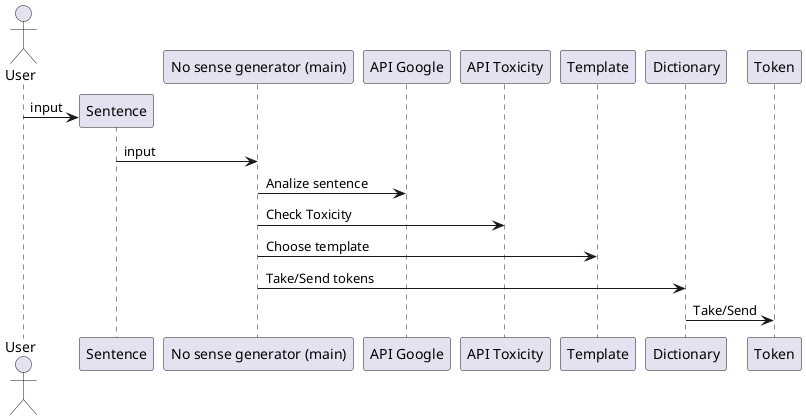 @startuml Domain_Model
'!include Graphic.puml

'Grafico
actor User
participant Sentence
participant "No sense generator (main)" as Main
participant "API Google" as ApiGoogle
participant "API Toxicity" as ApiToxicity
participant Template
participant Dictionary

User-> Sentence**: input
Sentence -> Main: input

Main -> ApiGoogle: Analize sentence
Main -> ApiToxicity: Check Toxicity
Main -> Template: Choose template
Main -> Dictionary: Take/Send tokens
Dictionary -> Token: Take/Send






@enduml
